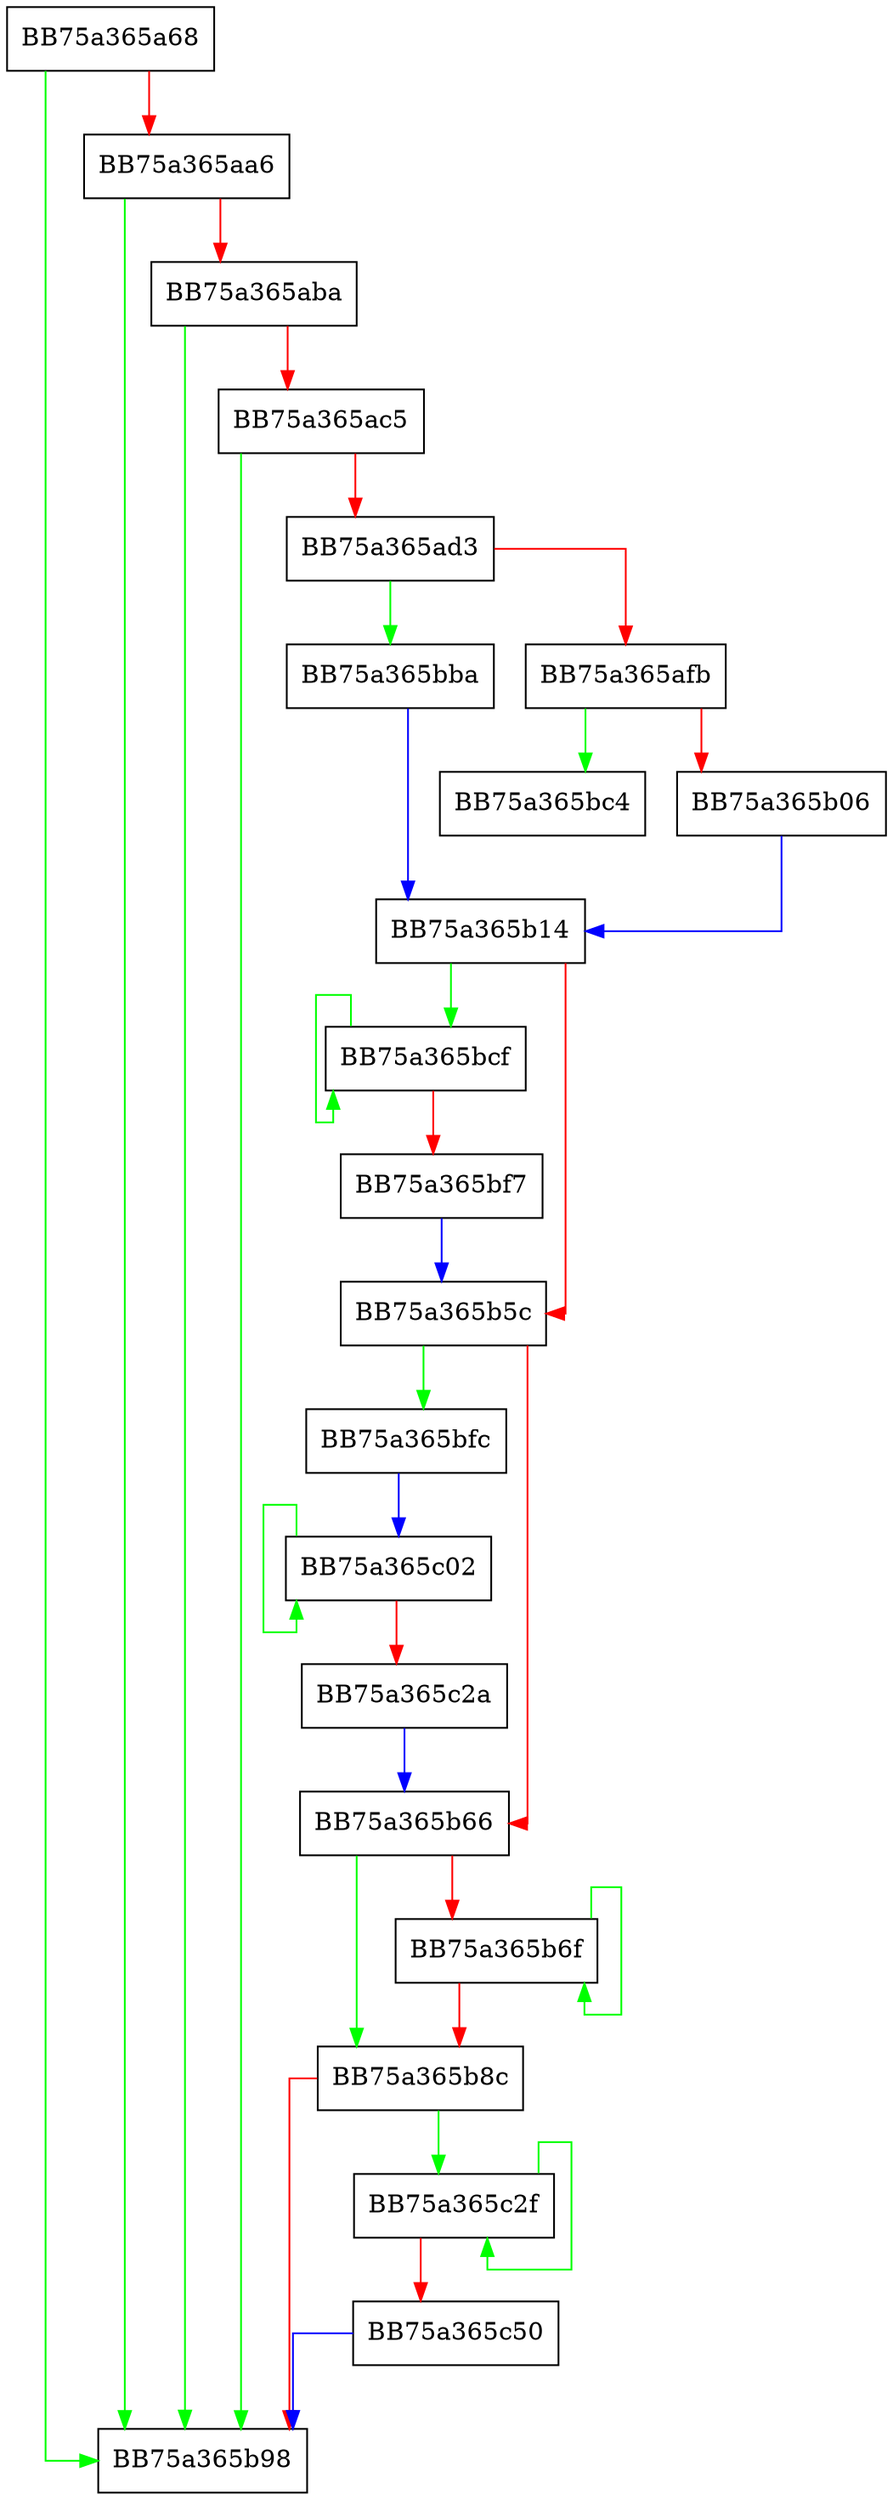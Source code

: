 digraph SymCryptRsakeyCreate {
  node [shape="box"];
  graph [splines=ortho];
  BB75a365a68 -> BB75a365b98 [color="green"];
  BB75a365a68 -> BB75a365aa6 [color="red"];
  BB75a365aa6 -> BB75a365b98 [color="green"];
  BB75a365aa6 -> BB75a365aba [color="red"];
  BB75a365aba -> BB75a365b98 [color="green"];
  BB75a365aba -> BB75a365ac5 [color="red"];
  BB75a365ac5 -> BB75a365b98 [color="green"];
  BB75a365ac5 -> BB75a365ad3 [color="red"];
  BB75a365ad3 -> BB75a365bba [color="green"];
  BB75a365ad3 -> BB75a365afb [color="red"];
  BB75a365afb -> BB75a365bc4 [color="green"];
  BB75a365afb -> BB75a365b06 [color="red"];
  BB75a365b06 -> BB75a365b14 [color="blue"];
  BB75a365b14 -> BB75a365bcf [color="green"];
  BB75a365b14 -> BB75a365b5c [color="red"];
  BB75a365b5c -> BB75a365bfc [color="green"];
  BB75a365b5c -> BB75a365b66 [color="red"];
  BB75a365b66 -> BB75a365b8c [color="green"];
  BB75a365b66 -> BB75a365b6f [color="red"];
  BB75a365b6f -> BB75a365b6f [color="green"];
  BB75a365b6f -> BB75a365b8c [color="red"];
  BB75a365b8c -> BB75a365c2f [color="green"];
  BB75a365b8c -> BB75a365b98 [color="red"];
  BB75a365bba -> BB75a365b14 [color="blue"];
  BB75a365bcf -> BB75a365bcf [color="green"];
  BB75a365bcf -> BB75a365bf7 [color="red"];
  BB75a365bf7 -> BB75a365b5c [color="blue"];
  BB75a365bfc -> BB75a365c02 [color="blue"];
  BB75a365c02 -> BB75a365c02 [color="green"];
  BB75a365c02 -> BB75a365c2a [color="red"];
  BB75a365c2a -> BB75a365b66 [color="blue"];
  BB75a365c2f -> BB75a365c2f [color="green"];
  BB75a365c2f -> BB75a365c50 [color="red"];
  BB75a365c50 -> BB75a365b98 [color="blue"];
}